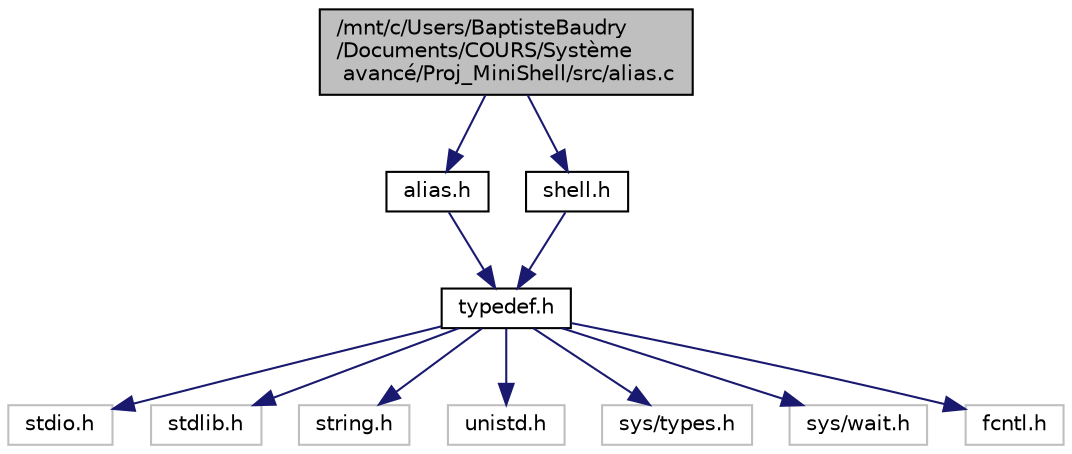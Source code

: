 digraph "/mnt/c/Users/BaptisteBaudry/Documents/COURS/Système avancé/Proj_MiniShell/src/alias.c"
{
 // LATEX_PDF_SIZE
  edge [fontname="Helvetica",fontsize="10",labelfontname="Helvetica",labelfontsize="10"];
  node [fontname="Helvetica",fontsize="10",shape=record];
  Node1 [label="/mnt/c/Users/BaptisteBaudry\l/Documents/COURS/Système\l avancé/Proj_MiniShell/src/alias.c",height=0.2,width=0.4,color="black", fillcolor="grey75", style="filled", fontcolor="black",tooltip="Gestion des alias."];
  Node1 -> Node2 [color="midnightblue",fontsize="10",style="solid",fontname="Helvetica"];
  Node2 [label="alias.h",height=0.2,width=0.4,color="black", fillcolor="white", style="filled",URL="$alias_8h.html",tooltip="Fonctions de gestion des alias."];
  Node2 -> Node3 [color="midnightblue",fontsize="10",style="solid",fontname="Helvetica"];
  Node3 [label="typedef.h",height=0.2,width=0.4,color="black", fillcolor="white", style="filled",URL="$typedef_8h.html",tooltip="Définition des Types."];
  Node3 -> Node4 [color="midnightblue",fontsize="10",style="solid",fontname="Helvetica"];
  Node4 [label="stdio.h",height=0.2,width=0.4,color="grey75", fillcolor="white", style="filled",tooltip=" "];
  Node3 -> Node5 [color="midnightblue",fontsize="10",style="solid",fontname="Helvetica"];
  Node5 [label="stdlib.h",height=0.2,width=0.4,color="grey75", fillcolor="white", style="filled",tooltip=" "];
  Node3 -> Node6 [color="midnightblue",fontsize="10",style="solid",fontname="Helvetica"];
  Node6 [label="string.h",height=0.2,width=0.4,color="grey75", fillcolor="white", style="filled",tooltip=" "];
  Node3 -> Node7 [color="midnightblue",fontsize="10",style="solid",fontname="Helvetica"];
  Node7 [label="unistd.h",height=0.2,width=0.4,color="grey75", fillcolor="white", style="filled",tooltip=" "];
  Node3 -> Node8 [color="midnightblue",fontsize="10",style="solid",fontname="Helvetica"];
  Node8 [label="sys/types.h",height=0.2,width=0.4,color="grey75", fillcolor="white", style="filled",tooltip=" "];
  Node3 -> Node9 [color="midnightblue",fontsize="10",style="solid",fontname="Helvetica"];
  Node9 [label="sys/wait.h",height=0.2,width=0.4,color="grey75", fillcolor="white", style="filled",tooltip=" "];
  Node3 -> Node10 [color="midnightblue",fontsize="10",style="solid",fontname="Helvetica"];
  Node10 [label="fcntl.h",height=0.2,width=0.4,color="grey75", fillcolor="white", style="filled",tooltip=" "];
  Node1 -> Node11 [color="midnightblue",fontsize="10",style="solid",fontname="Helvetica"];
  Node11 [label="shell.h",height=0.2,width=0.4,color="black", fillcolor="white", style="filled",URL="$shell_8h.html",tooltip="Fonctions du shell MiniShell."];
  Node11 -> Node3 [color="midnightblue",fontsize="10",style="solid",fontname="Helvetica"];
}
